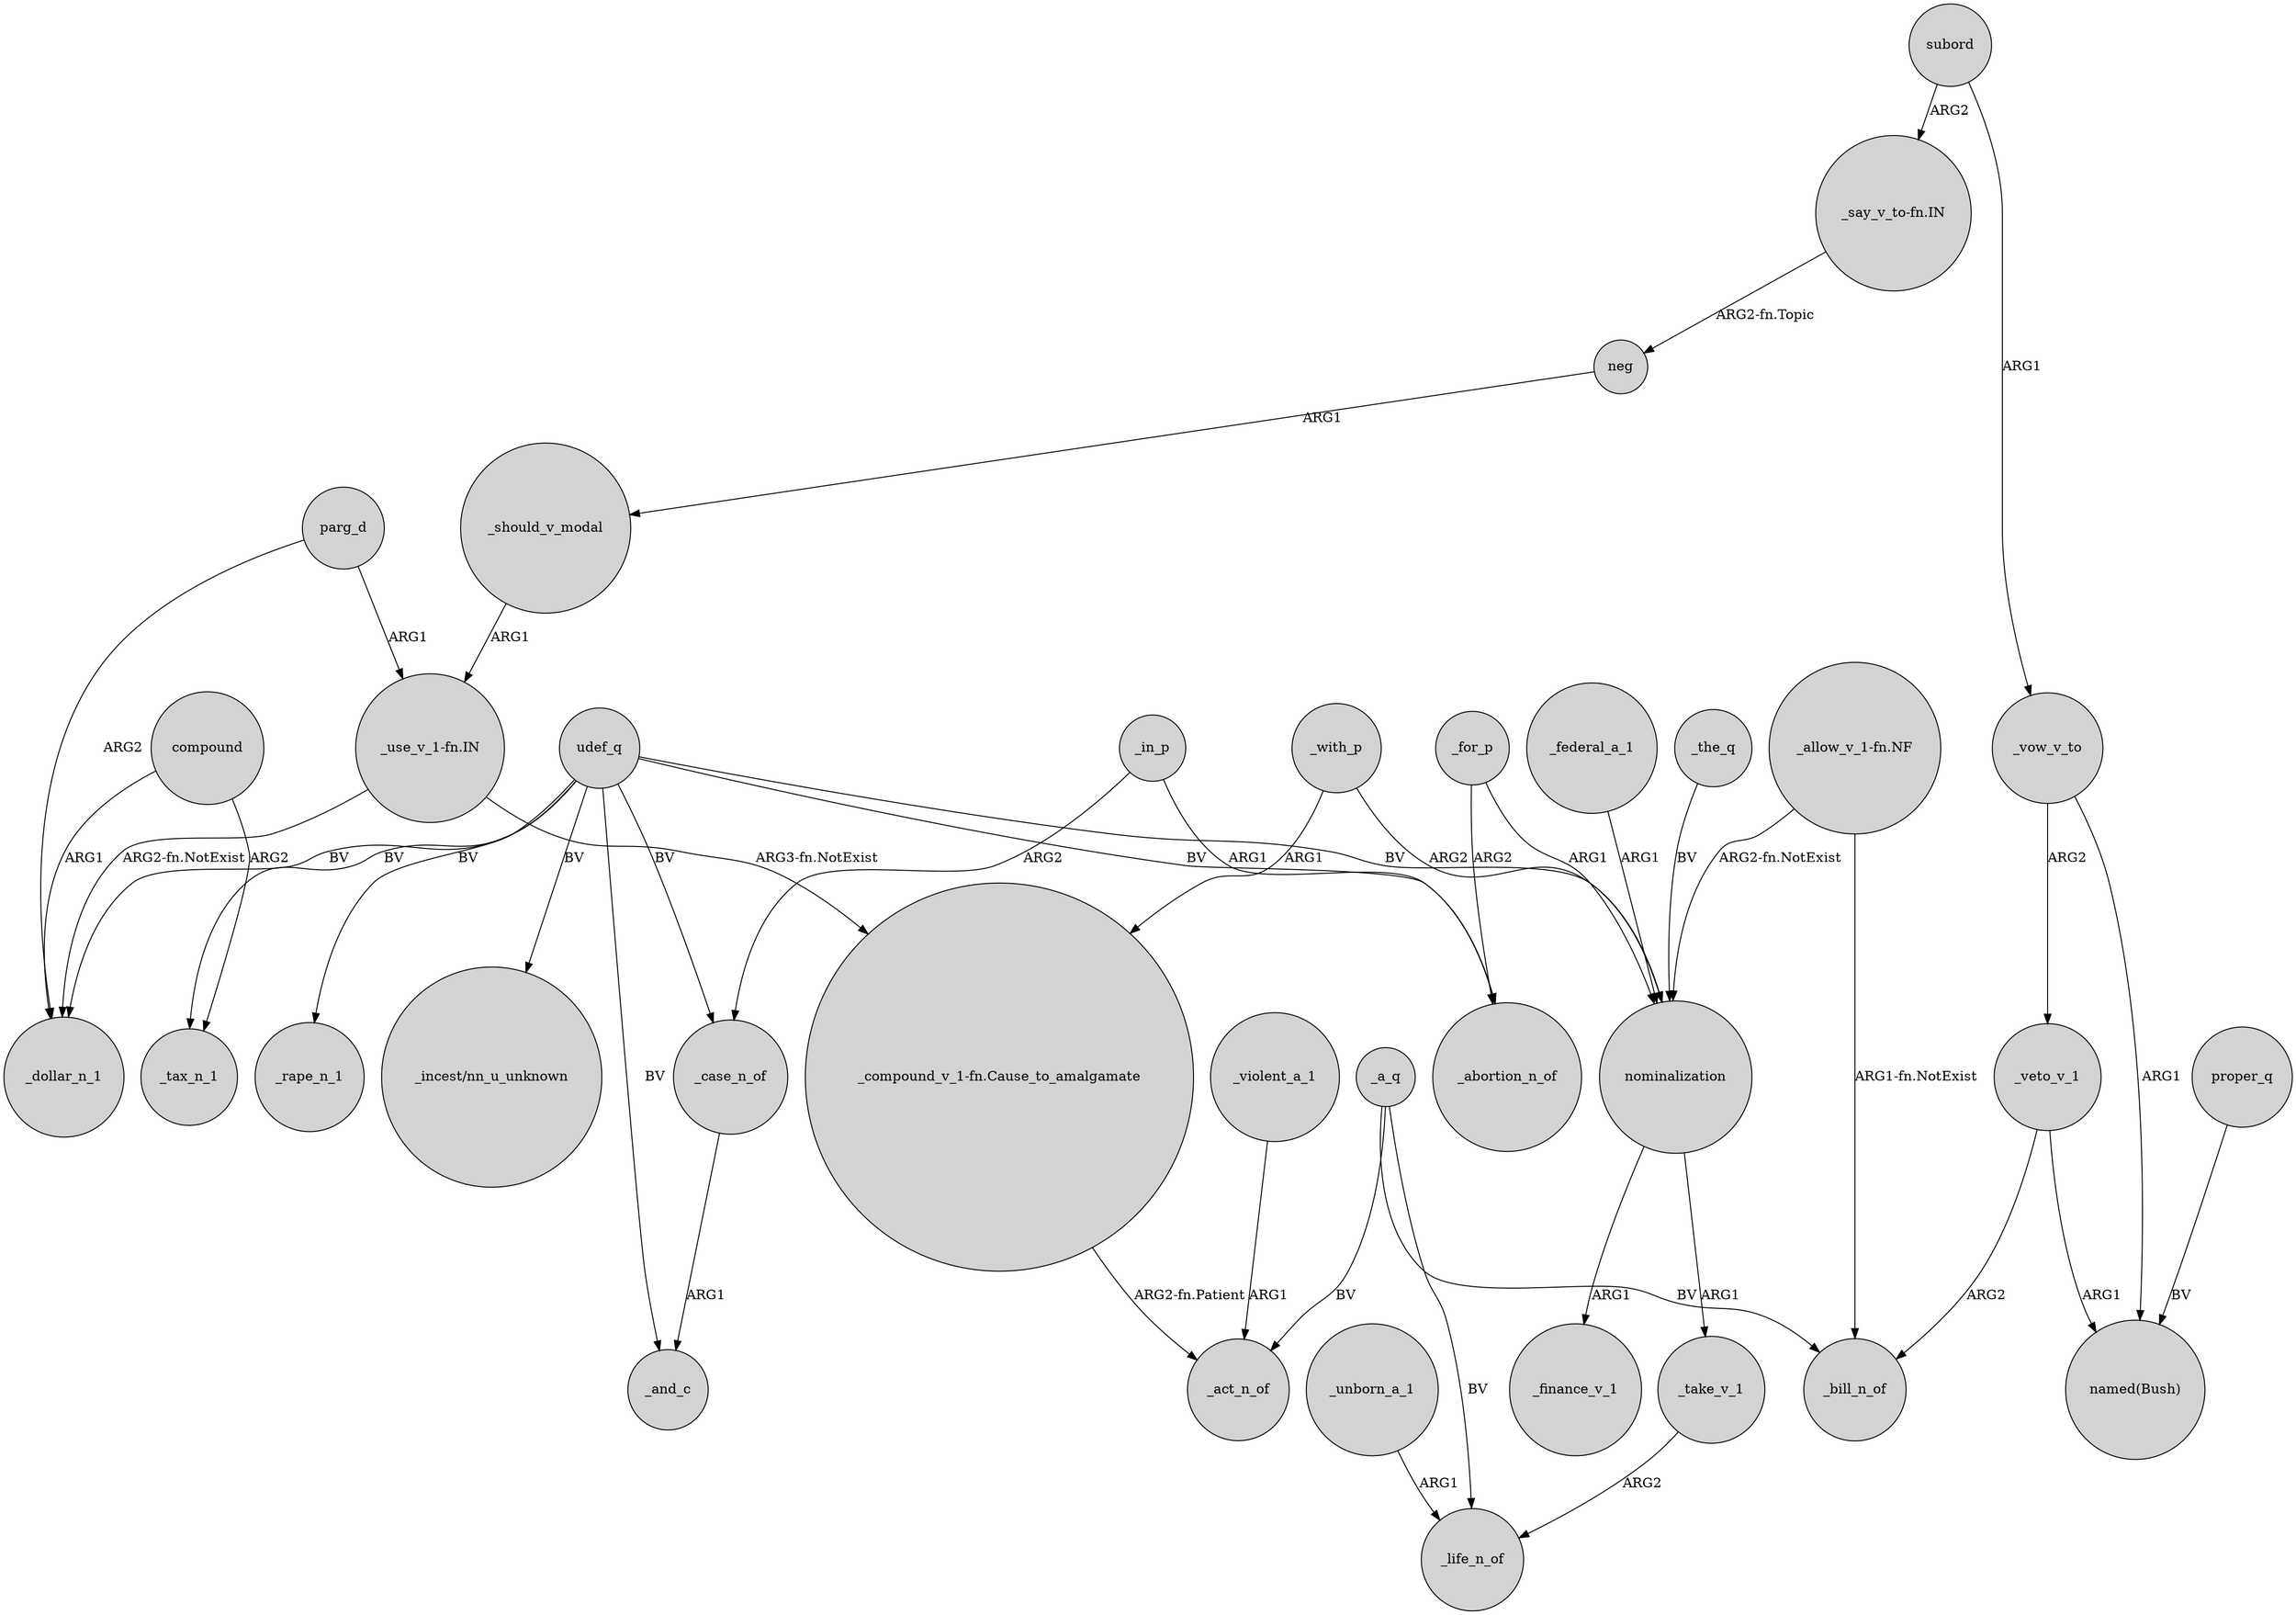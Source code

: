digraph {
	node [shape=circle style=filled]
	"_use_v_1-fn.IN" -> _dollar_n_1 [label="ARG2-fn.NotExist"]
	_for_p -> _abortion_n_of [label=ARG2]
	_a_q -> _act_n_of [label=BV]
	udef_q -> "_incest/nn_u_unknown" [label=BV]
	_vow_v_to -> "named(Bush)" [label=ARG1]
	_a_q -> _bill_n_of [label=BV]
	neg -> _should_v_modal [label=ARG1]
	_with_p -> nominalization [label=ARG2]
	"_compound_v_1-fn.Cause_to_amalgamate" -> _act_n_of [label="ARG2-fn.Patient"]
	"_allow_v_1-fn.NF" -> _bill_n_of [label="ARG1-fn.NotExist"]
	"_allow_v_1-fn.NF" -> nominalization [label="ARG2-fn.NotExist"]
	nominalization -> _take_v_1 [label=ARG1]
	_violent_a_1 -> _act_n_of [label=ARG1]
	subord -> _vow_v_to [label=ARG1]
	nominalization -> _finance_v_1 [label=ARG1]
	_unborn_a_1 -> _life_n_of [label=ARG1]
	compound -> _dollar_n_1 [label=ARG1]
	_veto_v_1 -> "named(Bush)" [label=ARG1]
	udef_q -> _rape_n_1 [label=BV]
	udef_q -> _tax_n_1 [label=BV]
	subord -> "_say_v_to-fn.IN" [label=ARG2]
	_take_v_1 -> _life_n_of [label=ARG2]
	_vow_v_to -> _veto_v_1 [label=ARG2]
	parg_d -> "_use_v_1-fn.IN" [label=ARG1]
	proper_q -> "named(Bush)" [label=BV]
	udef_q -> nominalization [label=BV]
	_for_p -> nominalization [label=ARG1]
	"_use_v_1-fn.IN" -> "_compound_v_1-fn.Cause_to_amalgamate" [label="ARG3-fn.NotExist"]
	_federal_a_1 -> nominalization [label=ARG1]
	_case_n_of -> _and_c [label=ARG1]
	_in_p -> _case_n_of [label=ARG2]
	_a_q -> _life_n_of [label=BV]
	parg_d -> _dollar_n_1 [label=ARG2]
	"_say_v_to-fn.IN" -> neg [label="ARG2-fn.Topic"]
	udef_q -> _abortion_n_of [label=BV]
	_with_p -> "_compound_v_1-fn.Cause_to_amalgamate" [label=ARG1]
	udef_q -> _dollar_n_1 [label=BV]
	udef_q -> _case_n_of [label=BV]
	compound -> _tax_n_1 [label=ARG2]
	udef_q -> _and_c [label=BV]
	_veto_v_1 -> _bill_n_of [label=ARG2]
	_in_p -> _abortion_n_of [label=ARG1]
	_the_q -> nominalization [label=BV]
	_should_v_modal -> "_use_v_1-fn.IN" [label=ARG1]
}
